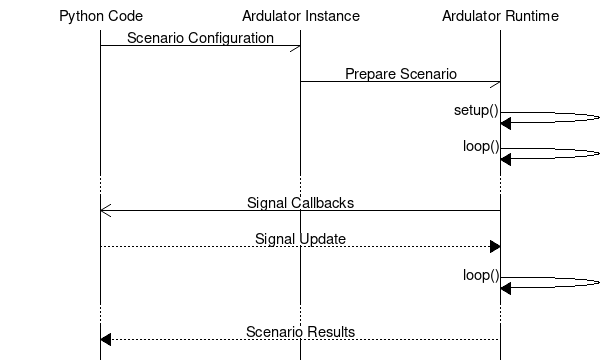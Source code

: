 msc {
  # hscale = "2";

  a [label="Python Code"], b [label="Ardulator Instance"], c [label="Ardulator Runtime"];

  a->b [ label="Scenario Configuration" ];
  b->c [ label="Prepare Scenario" ];
  c=>c [ label="setup()" ];
  c=>c [ label="loop()" ];
  ...;
  c=>>a [ label="Signal Callbacks" ];
  a>>c [ label="Signal Update" ];
  c=>c [ label="loop()" ];
  ...;
  c>>a [ label="Scenario Results" ];
}

